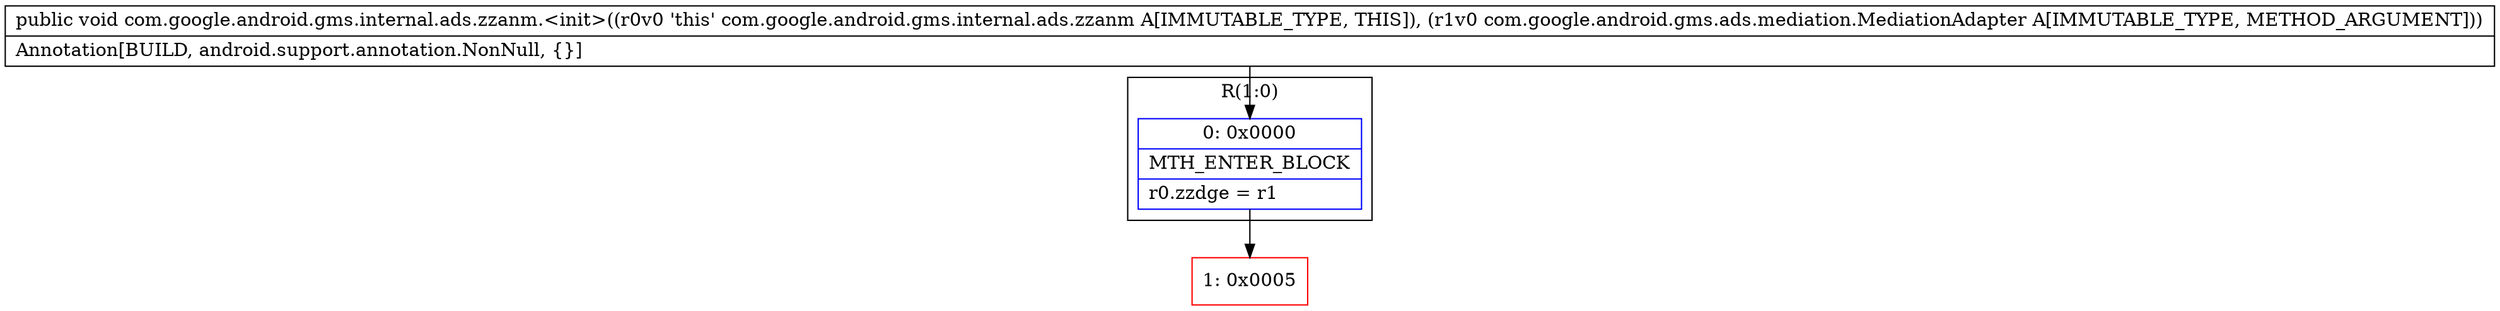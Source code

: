digraph "CFG forcom.google.android.gms.internal.ads.zzanm.\<init\>(Lcom\/google\/android\/gms\/ads\/mediation\/MediationAdapter;)V" {
subgraph cluster_Region_537172500 {
label = "R(1:0)";
node [shape=record,color=blue];
Node_0 [shape=record,label="{0\:\ 0x0000|MTH_ENTER_BLOCK\l|r0.zzdge = r1\l}"];
}
Node_1 [shape=record,color=red,label="{1\:\ 0x0005}"];
MethodNode[shape=record,label="{public void com.google.android.gms.internal.ads.zzanm.\<init\>((r0v0 'this' com.google.android.gms.internal.ads.zzanm A[IMMUTABLE_TYPE, THIS]), (r1v0 com.google.android.gms.ads.mediation.MediationAdapter A[IMMUTABLE_TYPE, METHOD_ARGUMENT]))  | Annotation[BUILD, android.support.annotation.NonNull, \{\}]\l}"];
MethodNode -> Node_0;
Node_0 -> Node_1;
}


